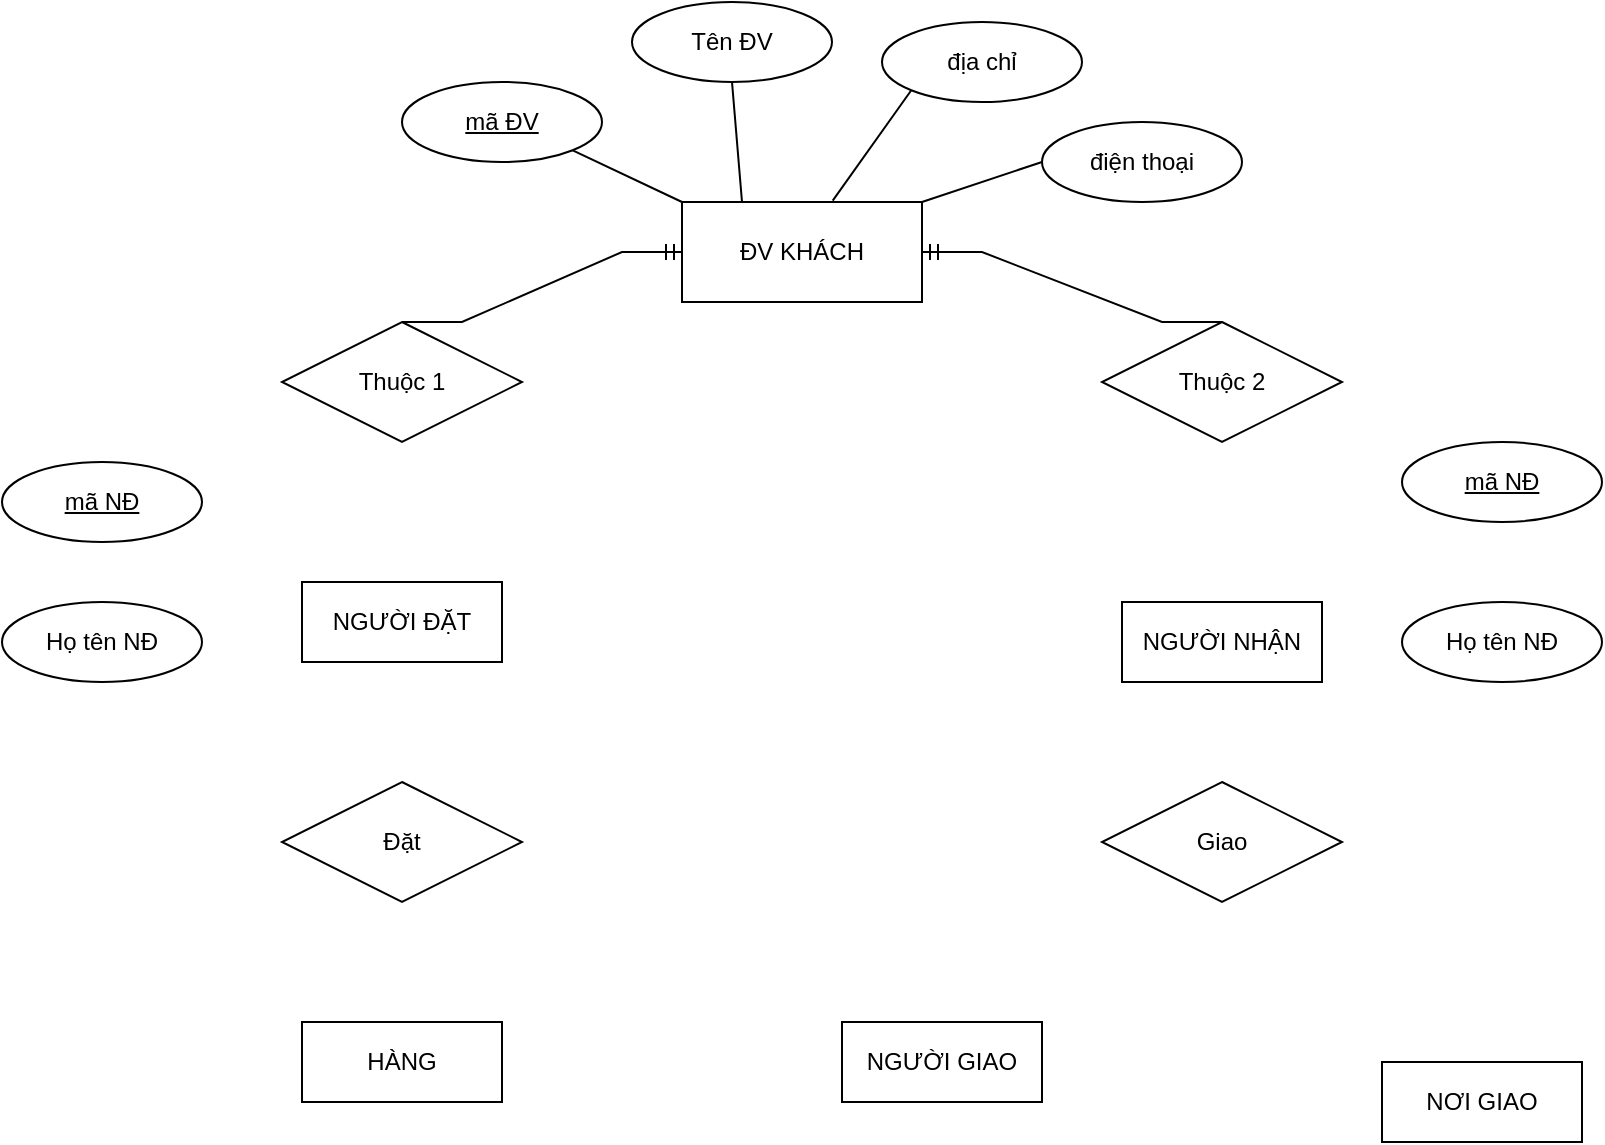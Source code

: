 <mxfile version="17.1.2" type="device"><diagram id="R2lEEEUBdFMjLlhIrx00" name="Page-1"><mxGraphModel dx="1022" dy="468" grid="1" gridSize="10" guides="1" tooltips="1" connect="1" arrows="1" fold="1" page="1" pageScale="1" pageWidth="850" pageHeight="1100" math="0" shadow="0" extFonts="Permanent Marker^https://fonts.googleapis.com/css?family=Permanent+Marker"><root><mxCell id="0"/><mxCell id="1" parent="0"/><mxCell id="o3bfCCT_5eGPY6Hcla9X-1" value="ĐV KHÁCH" style="whiteSpace=wrap;html=1;align=center;" vertex="1" parent="1"><mxGeometry x="350" y="170" width="120" height="50" as="geometry"/></mxCell><mxCell id="o3bfCCT_5eGPY6Hcla9X-2" value="mã ĐV" style="ellipse;whiteSpace=wrap;html=1;align=center;fontStyle=4;" vertex="1" parent="1"><mxGeometry x="210" y="110" width="100" height="40" as="geometry"/></mxCell><mxCell id="o3bfCCT_5eGPY6Hcla9X-3" value="Tên ĐV" style="ellipse;whiteSpace=wrap;html=1;align=center;" vertex="1" parent="1"><mxGeometry x="325" y="70" width="100" height="40" as="geometry"/></mxCell><mxCell id="o3bfCCT_5eGPY6Hcla9X-4" value="địa chỉ" style="ellipse;whiteSpace=wrap;html=1;align=center;" vertex="1" parent="1"><mxGeometry x="450" y="80" width="100" height="40" as="geometry"/></mxCell><mxCell id="o3bfCCT_5eGPY6Hcla9X-5" value="điện thoại" style="ellipse;whiteSpace=wrap;html=1;align=center;" vertex="1" parent="1"><mxGeometry x="530" y="130" width="100" height="40" as="geometry"/></mxCell><mxCell id="o3bfCCT_5eGPY6Hcla9X-8" value="" style="endArrow=none;html=1;rounded=0;exitX=1;exitY=1;exitDx=0;exitDy=0;" edge="1" parent="1" source="o3bfCCT_5eGPY6Hcla9X-2"><mxGeometry relative="1" as="geometry"><mxPoint x="310" y="150" as="sourcePoint"/><mxPoint x="350" y="170" as="targetPoint"/></mxGeometry></mxCell><mxCell id="o3bfCCT_5eGPY6Hcla9X-9" value="" style="endArrow=none;html=1;rounded=0;exitX=0.5;exitY=1;exitDx=0;exitDy=0;entryX=0.25;entryY=0;entryDx=0;entryDy=0;" edge="1" parent="1" source="o3bfCCT_5eGPY6Hcla9X-3" target="o3bfCCT_5eGPY6Hcla9X-1"><mxGeometry relative="1" as="geometry"><mxPoint x="305.355" y="154.142" as="sourcePoint"/><mxPoint x="360" y="180" as="targetPoint"/></mxGeometry></mxCell><mxCell id="o3bfCCT_5eGPY6Hcla9X-10" value="" style="endArrow=none;html=1;rounded=0;exitX=0;exitY=1;exitDx=0;exitDy=0;entryX=0.628;entryY=-0.013;entryDx=0;entryDy=0;entryPerimeter=0;" edge="1" parent="1" source="o3bfCCT_5eGPY6Hcla9X-4" target="o3bfCCT_5eGPY6Hcla9X-1"><mxGeometry relative="1" as="geometry"><mxPoint x="315.355" y="164.142" as="sourcePoint"/><mxPoint x="370" y="190" as="targetPoint"/></mxGeometry></mxCell><mxCell id="o3bfCCT_5eGPY6Hcla9X-11" value="" style="endArrow=none;html=1;rounded=0;exitX=1;exitY=0;exitDx=0;exitDy=0;entryX=0;entryY=0.5;entryDx=0;entryDy=0;" edge="1" parent="1" source="o3bfCCT_5eGPY6Hcla9X-1" target="o3bfCCT_5eGPY6Hcla9X-5"><mxGeometry relative="1" as="geometry"><mxPoint x="325.355" y="174.142" as="sourcePoint"/><mxPoint x="380" y="200" as="targetPoint"/></mxGeometry></mxCell><mxCell id="o3bfCCT_5eGPY6Hcla9X-12" value="Thuộc 1" style="shape=rhombus;perimeter=rhombusPerimeter;whiteSpace=wrap;html=1;align=center;" vertex="1" parent="1"><mxGeometry x="150" y="230" width="120" height="60" as="geometry"/></mxCell><mxCell id="o3bfCCT_5eGPY6Hcla9X-13" value="Thuộc 2" style="shape=rhombus;perimeter=rhombusPerimeter;whiteSpace=wrap;html=1;align=center;" vertex="1" parent="1"><mxGeometry x="560" y="230" width="120" height="60" as="geometry"/></mxCell><mxCell id="o3bfCCT_5eGPY6Hcla9X-14" value="NGƯỜI NHẬN" style="whiteSpace=wrap;html=1;align=center;" vertex="1" parent="1"><mxGeometry x="570" y="370" width="100" height="40" as="geometry"/></mxCell><mxCell id="o3bfCCT_5eGPY6Hcla9X-15" value="NGƯỜI ĐẶT" style="whiteSpace=wrap;html=1;align=center;" vertex="1" parent="1"><mxGeometry x="160" y="360" width="100" height="40" as="geometry"/></mxCell><mxCell id="o3bfCCT_5eGPY6Hcla9X-16" value="Giao" style="shape=rhombus;perimeter=rhombusPerimeter;whiteSpace=wrap;html=1;align=center;" vertex="1" parent="1"><mxGeometry x="560" y="460" width="120" height="60" as="geometry"/></mxCell><mxCell id="o3bfCCT_5eGPY6Hcla9X-17" value="Đặt" style="shape=rhombus;perimeter=rhombusPerimeter;whiteSpace=wrap;html=1;align=center;" vertex="1" parent="1"><mxGeometry x="150" y="460" width="120" height="60" as="geometry"/></mxCell><mxCell id="o3bfCCT_5eGPY6Hcla9X-18" value="" style="edgeStyle=entityRelationEdgeStyle;fontSize=12;html=1;endArrow=ERmandOne;rounded=0;entryX=0;entryY=0.5;entryDx=0;entryDy=0;exitX=0.5;exitY=0;exitDx=0;exitDy=0;" edge="1" parent="1" source="o3bfCCT_5eGPY6Hcla9X-12" target="o3bfCCT_5eGPY6Hcla9X-1"><mxGeometry width="100" height="100" relative="1" as="geometry"><mxPoint x="370" y="290" as="sourcePoint"/><mxPoint x="470" y="190" as="targetPoint"/></mxGeometry></mxCell><mxCell id="o3bfCCT_5eGPY6Hcla9X-19" value="" style="edgeStyle=entityRelationEdgeStyle;fontSize=12;html=1;endArrow=ERmandOne;rounded=0;entryX=1;entryY=0.5;entryDx=0;entryDy=0;exitX=0.5;exitY=0;exitDx=0;exitDy=0;" edge="1" parent="1" source="o3bfCCT_5eGPY6Hcla9X-13" target="o3bfCCT_5eGPY6Hcla9X-1"><mxGeometry width="100" height="100" relative="1" as="geometry"><mxPoint x="290" y="285" as="sourcePoint"/><mxPoint x="550" y="230" as="targetPoint"/></mxGeometry></mxCell><mxCell id="o3bfCCT_5eGPY6Hcla9X-20" value="mã NĐ" style="ellipse;whiteSpace=wrap;html=1;align=center;fontStyle=4;" vertex="1" parent="1"><mxGeometry x="10" y="300" width="100" height="40" as="geometry"/></mxCell><mxCell id="o3bfCCT_5eGPY6Hcla9X-21" value="Họ tên NĐ" style="ellipse;whiteSpace=wrap;html=1;align=center;" vertex="1" parent="1"><mxGeometry x="10" y="370" width="100" height="40" as="geometry"/></mxCell><mxCell id="o3bfCCT_5eGPY6Hcla9X-22" value="mã NĐ" style="ellipse;whiteSpace=wrap;html=1;align=center;fontStyle=4;" vertex="1" parent="1"><mxGeometry x="710" y="290" width="100" height="40" as="geometry"/></mxCell><mxCell id="o3bfCCT_5eGPY6Hcla9X-23" value="Họ tên NĐ" style="ellipse;whiteSpace=wrap;html=1;align=center;" vertex="1" parent="1"><mxGeometry x="710" y="370" width="100" height="40" as="geometry"/></mxCell><mxCell id="o3bfCCT_5eGPY6Hcla9X-26" value="HÀNG" style="whiteSpace=wrap;html=1;align=center;" vertex="1" parent="1"><mxGeometry x="160" y="580" width="100" height="40" as="geometry"/></mxCell><mxCell id="o3bfCCT_5eGPY6Hcla9X-27" value="NGƯỜI GIAO" style="whiteSpace=wrap;html=1;align=center;" vertex="1" parent="1"><mxGeometry x="430" y="580" width="100" height="40" as="geometry"/></mxCell><mxCell id="o3bfCCT_5eGPY6Hcla9X-28" value="NƠI GIAO" style="whiteSpace=wrap;html=1;align=center;" vertex="1" parent="1"><mxGeometry x="700" y="600" width="100" height="40" as="geometry"/></mxCell></root></mxGraphModel></diagram></mxfile>